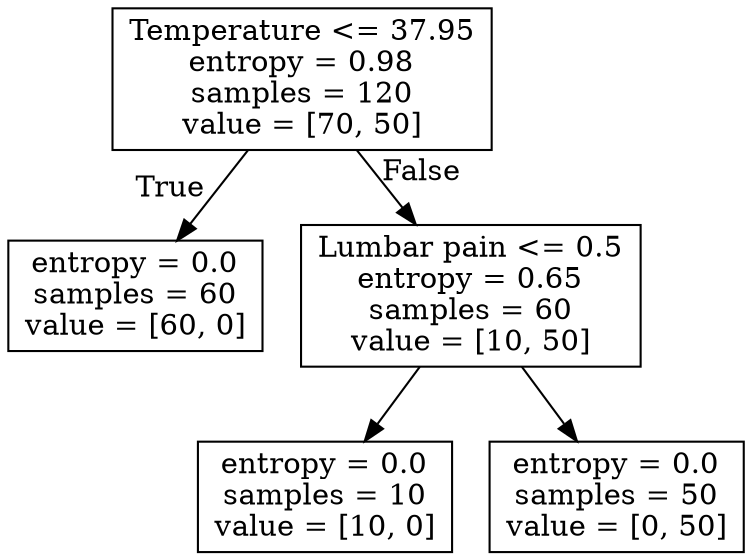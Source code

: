 digraph Tree {
node [shape=box] ;
0 [label="Temperature <= 37.95\nentropy = 0.98\nsamples = 120\nvalue = [70, 50]"] ;
1 [label="entropy = 0.0\nsamples = 60\nvalue = [60, 0]"] ;
0 -> 1 [labeldistance=2.5, labelangle=45, headlabel="True"] ;
2 [label="Lumbar pain <= 0.5\nentropy = 0.65\nsamples = 60\nvalue = [10, 50]"] ;
0 -> 2 [labeldistance=2.5, labelangle=-45, headlabel="False"] ;
3 [label="entropy = 0.0\nsamples = 10\nvalue = [10, 0]"] ;
2 -> 3 ;
4 [label="entropy = 0.0\nsamples = 50\nvalue = [0, 50]"] ;
2 -> 4 ;
}